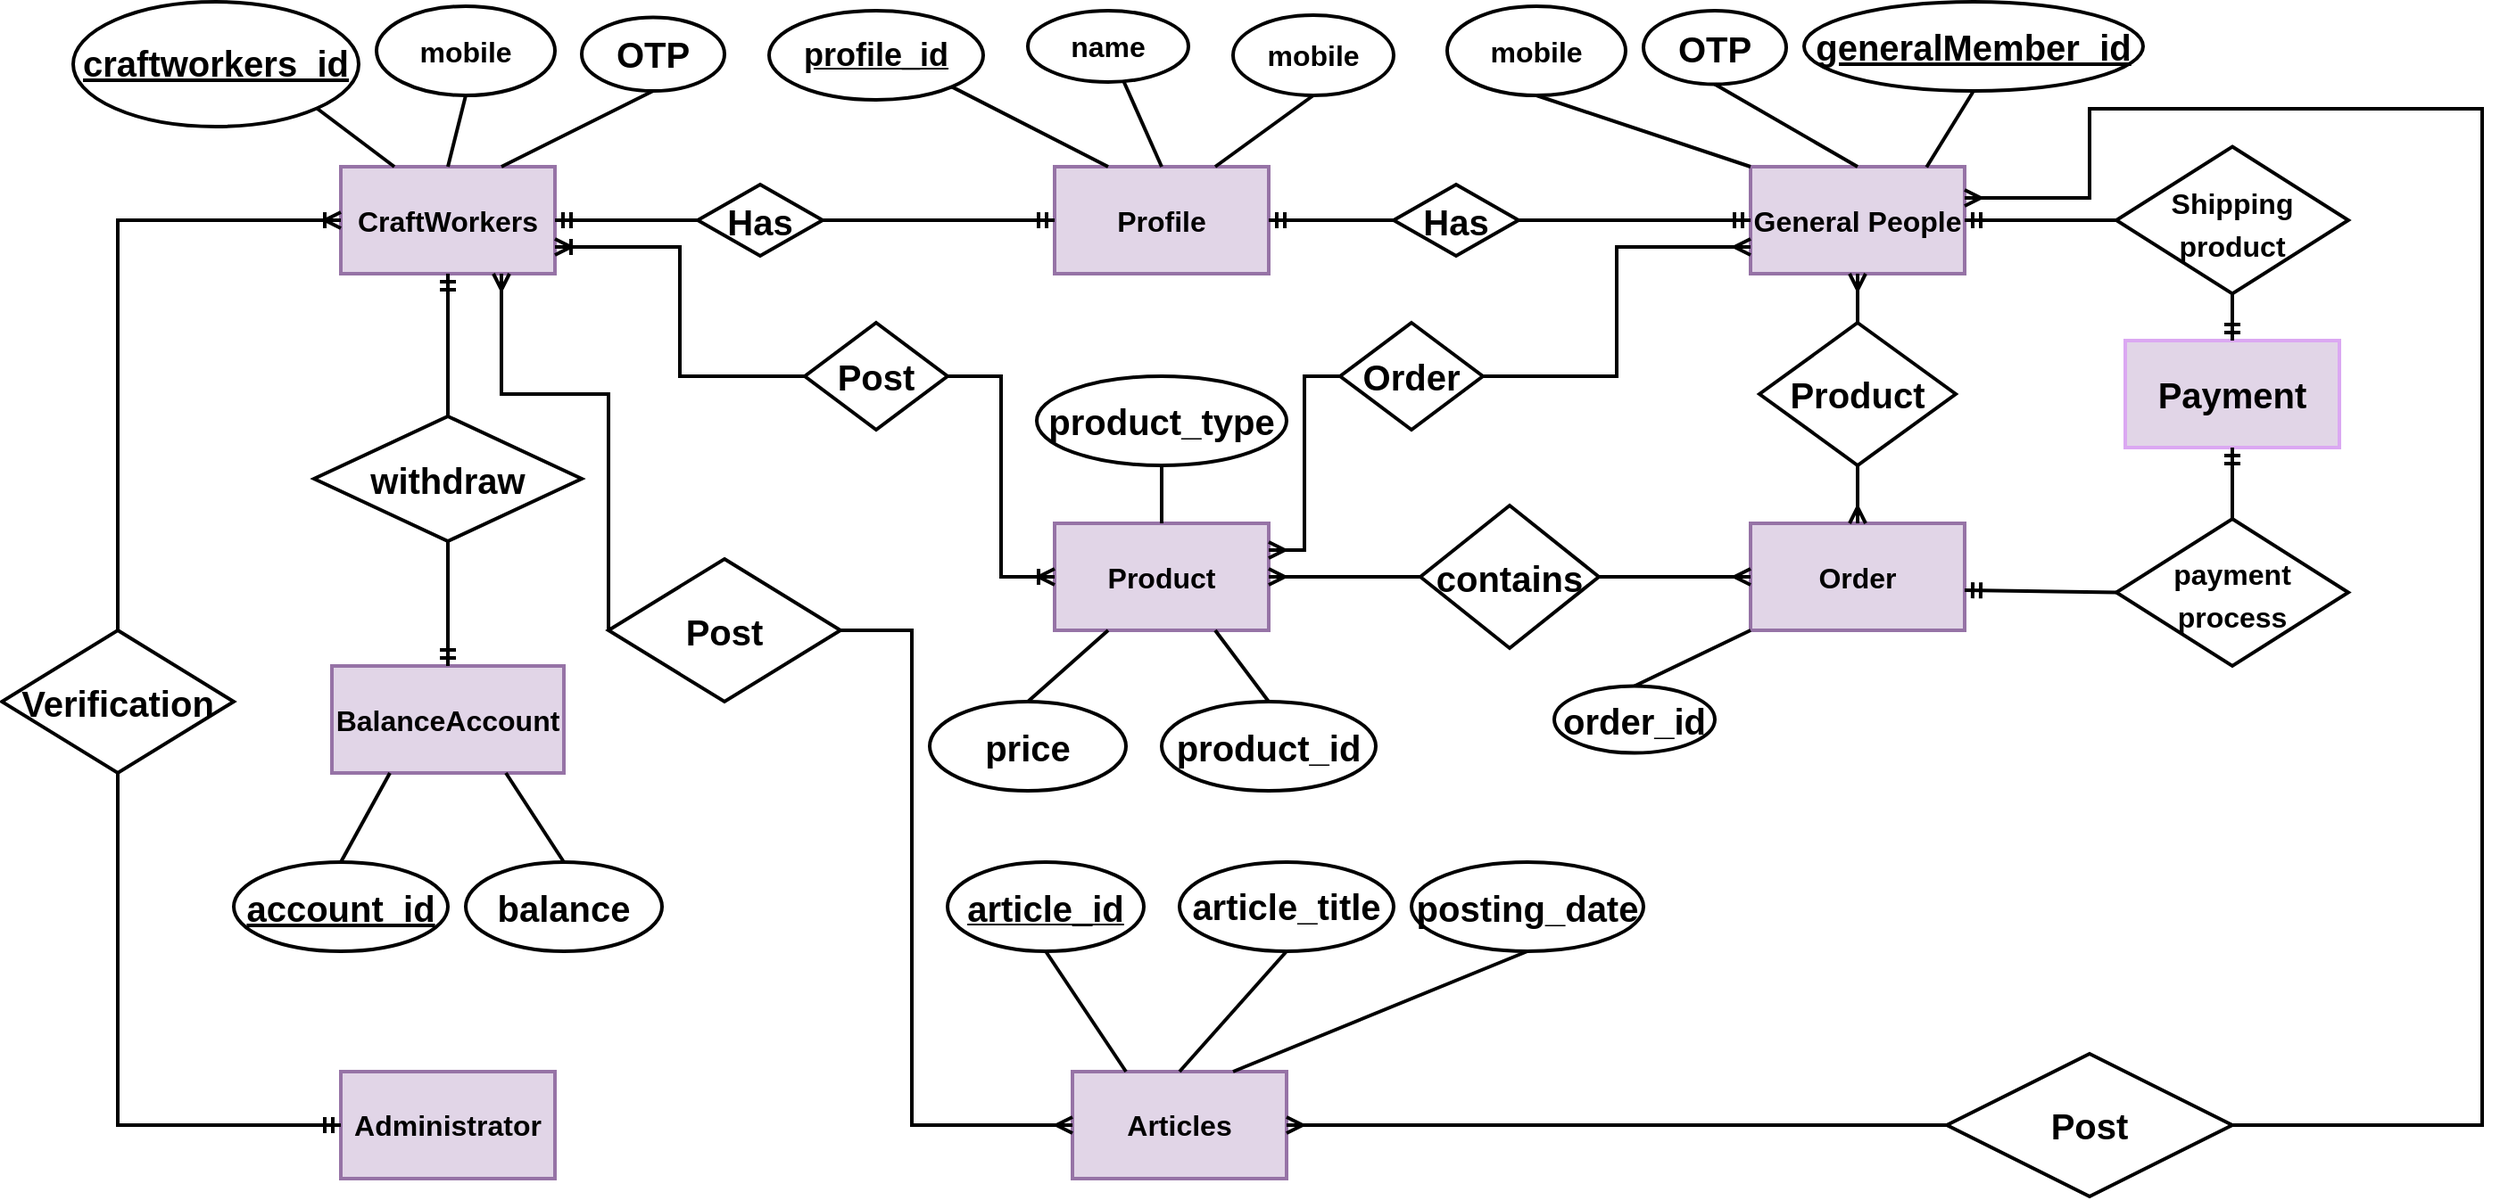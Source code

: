 <mxfile version="17.4.5" type="github">
  <diagram id="XiBJQZjM-zaAcR11aCcq" name="Page-1">
    <mxGraphModel dx="1298" dy="865" grid="1" gridSize="10" guides="1" tooltips="1" connect="1" arrows="1" fold="1" page="1" pageScale="1" pageWidth="1700" pageHeight="1100" math="0" shadow="0">
      <root>
        <mxCell id="0" />
        <mxCell id="1" parent="0" />
        <mxCell id="1zGQ5D4SVl0kbezDFKv9-1" value="&lt;b&gt;&lt;font style=&quot;font-size: 16px&quot;&gt;CraftWorkers&lt;/font&gt;&lt;/b&gt;" style="rounded=0;whiteSpace=wrap;html=1;strokeWidth=2;fillColor=#e1d5e7;strokeColor=#9673a6;" parent="1" vertex="1">
          <mxGeometry x="340" y="262.5" width="120" height="60" as="geometry" />
        </mxCell>
        <mxCell id="1zGQ5D4SVl0kbezDFKv9-2" value="&lt;font style=&quot;font-size: 16px&quot;&gt;&lt;b&gt;&lt;font style=&quot;font-size: 16px&quot;&gt;Profile&lt;/font&gt;&lt;/b&gt;&lt;/font&gt;" style="rounded=0;whiteSpace=wrap;html=1;fontSize=16;strokeWidth=2;fillColor=#e1d5e7;strokeColor=#9673a6;" parent="1" vertex="1">
          <mxGeometry x="740" y="262.5" width="120" height="60" as="geometry" />
        </mxCell>
        <mxCell id="1zGQ5D4SVl0kbezDFKv9-3" value="&lt;b&gt;General People&lt;/b&gt;" style="rounded=0;whiteSpace=wrap;html=1;fontSize=16;strokeWidth=2;fillColor=#e1d5e7;strokeColor=#9673a6;" parent="1" vertex="1">
          <mxGeometry x="1130" y="262.5" width="120" height="60" as="geometry" />
        </mxCell>
        <mxCell id="1zGQ5D4SVl0kbezDFKv9-4" value="&lt;b&gt;Articles&lt;/b&gt;" style="rounded=0;whiteSpace=wrap;html=1;fontSize=16;strokeWidth=2;fillColor=#e1d5e7;strokeColor=#9673a6;" parent="1" vertex="1">
          <mxGeometry x="750" y="770" width="120" height="60" as="geometry" />
        </mxCell>
        <mxCell id="1zGQ5D4SVl0kbezDFKv9-5" value="&lt;b&gt;Product&lt;/b&gt;" style="rounded=0;whiteSpace=wrap;html=1;fontSize=16;strokeWidth=2;fillColor=#e1d5e7;strokeColor=#9673a6;" parent="1" vertex="1">
          <mxGeometry x="740" y="462.5" width="120" height="60" as="geometry" />
        </mxCell>
        <mxCell id="1zGQ5D4SVl0kbezDFKv9-6" value="&lt;b&gt;BalanceAccount&lt;/b&gt;" style="rounded=0;whiteSpace=wrap;html=1;fontSize=16;strokeWidth=2;fillColor=#e1d5e7;strokeColor=#9673a6;" parent="1" vertex="1">
          <mxGeometry x="335" y="542.5" width="130" height="60" as="geometry" />
        </mxCell>
        <mxCell id="1zGQ5D4SVl0kbezDFKv9-7" value="&lt;b&gt;Order&lt;/b&gt;" style="rounded=0;whiteSpace=wrap;html=1;fontSize=16;strokeWidth=2;fillColor=#e1d5e7;strokeColor=#9673a6;" parent="1" vertex="1">
          <mxGeometry x="1130" y="462.5" width="120" height="60" as="geometry" />
        </mxCell>
        <mxCell id="9IpEyqhvjyuEZdurMeZ2-1" value="&lt;b&gt;Administrator&lt;/b&gt;" style="rounded=0;whiteSpace=wrap;html=1;fontSize=16;strokeWidth=2;fillColor=#e1d5e7;strokeColor=#9673a6;" vertex="1" parent="1">
          <mxGeometry x="340" y="770" width="120" height="60" as="geometry" />
        </mxCell>
        <mxCell id="9IpEyqhvjyuEZdurMeZ2-2" value="&lt;b&gt;name&lt;/b&gt;" style="ellipse;whiteSpace=wrap;html=1;fontSize=16;strokeWidth=2;" vertex="1" parent="1">
          <mxGeometry x="725" y="175" width="90" height="40" as="geometry" />
        </mxCell>
        <mxCell id="9IpEyqhvjyuEZdurMeZ2-3" value="&lt;b&gt;mobile&lt;/b&gt;" style="ellipse;whiteSpace=wrap;html=1;fontSize=16;strokeWidth=2;" vertex="1" parent="1">
          <mxGeometry x="840" y="177.5" width="90" height="45" as="geometry" />
        </mxCell>
        <mxCell id="9IpEyqhvjyuEZdurMeZ2-4" value="&lt;font style=&quot;font-size: 18px&quot;&gt;&lt;u&gt;&lt;b&gt;profile_id&lt;/b&gt;&lt;/u&gt;&lt;/font&gt;" style="ellipse;whiteSpace=wrap;html=1;fontSize=16;strokeWidth=2;" vertex="1" parent="1">
          <mxGeometry x="580" y="175" width="120" height="50" as="geometry" />
        </mxCell>
        <mxCell id="9IpEyqhvjyuEZdurMeZ2-5" value="" style="endArrow=none;html=1;rounded=0;fontSize=18;exitX=0.25;exitY=0;exitDx=0;exitDy=0;entryX=1;entryY=1;entryDx=0;entryDy=0;strokeWidth=2;" edge="1" parent="1" source="1zGQ5D4SVl0kbezDFKv9-2" target="9IpEyqhvjyuEZdurMeZ2-4">
          <mxGeometry width="50" height="50" relative="1" as="geometry">
            <mxPoint x="710" y="512.5" as="sourcePoint" />
            <mxPoint x="760" y="462.5" as="targetPoint" />
          </mxGeometry>
        </mxCell>
        <mxCell id="9IpEyqhvjyuEZdurMeZ2-6" value="" style="endArrow=none;html=1;rounded=0;fontSize=18;exitX=0.5;exitY=0;exitDx=0;exitDy=0;strokeWidth=2;" edge="1" parent="1" source="1zGQ5D4SVl0kbezDFKv9-2" target="9IpEyqhvjyuEZdurMeZ2-2">
          <mxGeometry width="50" height="50" relative="1" as="geometry">
            <mxPoint x="710" y="512.5" as="sourcePoint" />
            <mxPoint x="760" y="462.5" as="targetPoint" />
          </mxGeometry>
        </mxCell>
        <mxCell id="9IpEyqhvjyuEZdurMeZ2-7" value="" style="endArrow=none;html=1;rounded=0;fontSize=18;entryX=0.5;entryY=1;entryDx=0;entryDy=0;exitX=0.75;exitY=0;exitDx=0;exitDy=0;strokeWidth=2;" edge="1" parent="1" source="1zGQ5D4SVl0kbezDFKv9-2" target="9IpEyqhvjyuEZdurMeZ2-3">
          <mxGeometry width="50" height="50" relative="1" as="geometry">
            <mxPoint x="710" y="512.5" as="sourcePoint" />
            <mxPoint x="760" y="462.5" as="targetPoint" />
          </mxGeometry>
        </mxCell>
        <mxCell id="9IpEyqhvjyuEZdurMeZ2-8" value="&lt;font style=&quot;font-size: 20px&quot;&gt;&lt;u&gt;&lt;b&gt;craftworkers_id&lt;/b&gt;&lt;/u&gt;&lt;/font&gt;" style="ellipse;whiteSpace=wrap;html=1;fontSize=18;strokeWidth=2;" vertex="1" parent="1">
          <mxGeometry x="190" y="170" width="160" height="70" as="geometry" />
        </mxCell>
        <mxCell id="9IpEyqhvjyuEZdurMeZ2-9" value="&lt;b&gt;mobile&lt;/b&gt;" style="ellipse;whiteSpace=wrap;html=1;fontSize=16;strokeWidth=2;" vertex="1" parent="1">
          <mxGeometry x="360" y="172.5" width="100" height="50" as="geometry" />
        </mxCell>
        <mxCell id="9IpEyqhvjyuEZdurMeZ2-11" value="" style="endArrow=none;html=1;rounded=0;fontSize=19;exitX=1;exitY=1;exitDx=0;exitDy=0;entryX=0.25;entryY=0;entryDx=0;entryDy=0;strokeWidth=2;" edge="1" parent="1" source="9IpEyqhvjyuEZdurMeZ2-8" target="1zGQ5D4SVl0kbezDFKv9-1">
          <mxGeometry width="50" height="50" relative="1" as="geometry">
            <mxPoint x="470" y="342.5" as="sourcePoint" />
            <mxPoint x="520" y="292.5" as="targetPoint" />
          </mxGeometry>
        </mxCell>
        <mxCell id="9IpEyqhvjyuEZdurMeZ2-12" value="" style="endArrow=none;html=1;rounded=0;fontSize=19;entryX=0.5;entryY=1;entryDx=0;entryDy=0;exitX=0.5;exitY=0;exitDx=0;exitDy=0;strokeWidth=2;" edge="1" parent="1" source="1zGQ5D4SVl0kbezDFKv9-1" target="9IpEyqhvjyuEZdurMeZ2-9">
          <mxGeometry width="50" height="50" relative="1" as="geometry">
            <mxPoint x="470" y="342.5" as="sourcePoint" />
            <mxPoint x="520" y="292.5" as="targetPoint" />
          </mxGeometry>
        </mxCell>
        <mxCell id="9IpEyqhvjyuEZdurMeZ2-13" value="&lt;u&gt;&lt;b&gt;generalMember_id&lt;/b&gt;&lt;/u&gt;" style="ellipse;whiteSpace=wrap;html=1;fontSize=20;strokeWidth=2;" vertex="1" parent="1">
          <mxGeometry x="1160" y="170" width="190" height="50" as="geometry" />
        </mxCell>
        <mxCell id="9IpEyqhvjyuEZdurMeZ2-14" value="" style="endArrow=none;html=1;rounded=0;fontSize=20;entryX=0.822;entryY=0.004;entryDx=0;entryDy=0;exitX=0.5;exitY=1;exitDx=0;exitDy=0;strokeWidth=2;entryPerimeter=0;" edge="1" parent="1" source="9IpEyqhvjyuEZdurMeZ2-13" target="1zGQ5D4SVl0kbezDFKv9-3">
          <mxGeometry width="50" height="50" relative="1" as="geometry">
            <mxPoint x="370" y="362.5" as="sourcePoint" />
            <mxPoint x="420" y="312.5" as="targetPoint" />
          </mxGeometry>
        </mxCell>
        <mxCell id="9IpEyqhvjyuEZdurMeZ2-15" value="&lt;b&gt;mobile&lt;/b&gt;" style="ellipse;whiteSpace=wrap;html=1;fontSize=16;strokeWidth=2;" vertex="1" parent="1">
          <mxGeometry x="960" y="172.5" width="100" height="50" as="geometry" />
        </mxCell>
        <mxCell id="9IpEyqhvjyuEZdurMeZ2-16" value="" style="endArrow=none;html=1;rounded=0;fontSize=20;exitX=0.5;exitY=1;exitDx=0;exitDy=0;entryX=0;entryY=0;entryDx=0;entryDy=0;strokeWidth=2;" edge="1" parent="1" source="9IpEyqhvjyuEZdurMeZ2-15" target="1zGQ5D4SVl0kbezDFKv9-3">
          <mxGeometry width="50" height="50" relative="1" as="geometry">
            <mxPoint x="370" y="362.5" as="sourcePoint" />
            <mxPoint x="420" y="312.5" as="targetPoint" />
          </mxGeometry>
        </mxCell>
        <mxCell id="9IpEyqhvjyuEZdurMeZ2-25" value="&lt;u&gt;&lt;b&gt;account_id&lt;/b&gt;&lt;/u&gt;" style="ellipse;whiteSpace=wrap;html=1;fontSize=20;strokeWidth=2;" vertex="1" parent="1">
          <mxGeometry x="280" y="652.5" width="120" height="50" as="geometry" />
        </mxCell>
        <mxCell id="9IpEyqhvjyuEZdurMeZ2-26" value="&lt;b&gt;balance&lt;/b&gt;" style="ellipse;whiteSpace=wrap;html=1;fontSize=20;strokeWidth=2;" vertex="1" parent="1">
          <mxGeometry x="410" y="652.5" width="110" height="50" as="geometry" />
        </mxCell>
        <mxCell id="9IpEyqhvjyuEZdurMeZ2-27" value="" style="endArrow=none;html=1;rounded=0;fontSize=20;entryX=0.25;entryY=1;entryDx=0;entryDy=0;exitX=0.5;exitY=0;exitDx=0;exitDy=0;strokeWidth=2;" edge="1" parent="1" source="9IpEyqhvjyuEZdurMeZ2-25" target="1zGQ5D4SVl0kbezDFKv9-6">
          <mxGeometry width="50" height="50" relative="1" as="geometry">
            <mxPoint x="570" y="562.5" as="sourcePoint" />
            <mxPoint x="620" y="512.5" as="targetPoint" />
          </mxGeometry>
        </mxCell>
        <mxCell id="9IpEyqhvjyuEZdurMeZ2-28" value="" style="endArrow=none;html=1;rounded=0;fontSize=20;entryX=0.75;entryY=1;entryDx=0;entryDy=0;exitX=0.5;exitY=0;exitDx=0;exitDy=0;strokeWidth=2;" edge="1" parent="1" source="9IpEyqhvjyuEZdurMeZ2-26" target="1zGQ5D4SVl0kbezDFKv9-6">
          <mxGeometry width="50" height="50" relative="1" as="geometry">
            <mxPoint x="570" y="562.5" as="sourcePoint" />
            <mxPoint x="620" y="512.5" as="targetPoint" />
          </mxGeometry>
        </mxCell>
        <mxCell id="9IpEyqhvjyuEZdurMeZ2-30" value="" style="edgeStyle=entityRelationEdgeStyle;fontSize=12;html=1;endArrow=ERmandOne;startArrow=none;rounded=0;exitX=1;exitY=0.5;exitDx=0;exitDy=0;entryX=0;entryY=0.5;entryDx=0;entryDy=0;strokeWidth=2;" edge="1" parent="1" source="9IpEyqhvjyuEZdurMeZ2-17" target="1zGQ5D4SVl0kbezDFKv9-2">
          <mxGeometry width="100" height="100" relative="1" as="geometry">
            <mxPoint x="540" y="582.5" as="sourcePoint" />
            <mxPoint x="640" y="482.5" as="targetPoint" />
          </mxGeometry>
        </mxCell>
        <mxCell id="9IpEyqhvjyuEZdurMeZ2-17" value="&lt;b&gt;Has&lt;/b&gt;" style="rhombus;whiteSpace=wrap;html=1;fontSize=20;strokeWidth=2;" vertex="1" parent="1">
          <mxGeometry x="540" y="272.5" width="70" height="40" as="geometry" />
        </mxCell>
        <mxCell id="9IpEyqhvjyuEZdurMeZ2-32" value="" style="edgeStyle=entityRelationEdgeStyle;fontSize=12;html=1;endArrow=none;startArrow=ERmandOne;rounded=0;exitX=1;exitY=0.5;exitDx=0;exitDy=0;entryX=0;entryY=0.5;entryDx=0;entryDy=0;strokeWidth=2;" edge="1" parent="1" source="1zGQ5D4SVl0kbezDFKv9-1" target="9IpEyqhvjyuEZdurMeZ2-17">
          <mxGeometry width="100" height="100" relative="1" as="geometry">
            <mxPoint x="460" y="292.5" as="sourcePoint" />
            <mxPoint x="680" y="292.5" as="targetPoint" />
          </mxGeometry>
        </mxCell>
        <mxCell id="9IpEyqhvjyuEZdurMeZ2-33" value="" style="edgeStyle=entityRelationEdgeStyle;fontSize=12;html=1;endArrow=ERmandOne;startArrow=none;rounded=0;exitX=1;exitY=0.5;exitDx=0;exitDy=0;entryX=0;entryY=0.5;entryDx=0;entryDy=0;strokeWidth=2;" edge="1" parent="1" source="9IpEyqhvjyuEZdurMeZ2-18" target="1zGQ5D4SVl0kbezDFKv9-3">
          <mxGeometry width="100" height="100" relative="1" as="geometry">
            <mxPoint x="540" y="582.5" as="sourcePoint" />
            <mxPoint x="640" y="482.5" as="targetPoint" />
          </mxGeometry>
        </mxCell>
        <mxCell id="9IpEyqhvjyuEZdurMeZ2-18" value="&lt;b&gt;Has&lt;/b&gt;" style="rhombus;whiteSpace=wrap;html=1;fontSize=20;strokeWidth=2;" vertex="1" parent="1">
          <mxGeometry x="930" y="272.5" width="70" height="40" as="geometry" />
        </mxCell>
        <mxCell id="9IpEyqhvjyuEZdurMeZ2-34" value="" style="edgeStyle=entityRelationEdgeStyle;fontSize=12;html=1;endArrow=none;startArrow=ERmandOne;rounded=0;exitX=1;exitY=0.5;exitDx=0;exitDy=0;entryX=0;entryY=0.5;entryDx=0;entryDy=0;strokeWidth=2;" edge="1" parent="1" source="1zGQ5D4SVl0kbezDFKv9-2" target="9IpEyqhvjyuEZdurMeZ2-18">
          <mxGeometry width="100" height="100" relative="1" as="geometry">
            <mxPoint x="800" y="292.5" as="sourcePoint" />
            <mxPoint x="1050" y="292.5" as="targetPoint" />
          </mxGeometry>
        </mxCell>
        <mxCell id="9IpEyqhvjyuEZdurMeZ2-35" value="" style="fontSize=12;html=1;endArrow=ERmandOne;startArrow=none;rounded=0;entryX=0.5;entryY=1;entryDx=0;entryDy=0;exitX=0.5;exitY=0;exitDx=0;exitDy=0;strokeWidth=2;" edge="1" parent="1" source="9IpEyqhvjyuEZdurMeZ2-29" target="1zGQ5D4SVl0kbezDFKv9-1">
          <mxGeometry width="100" height="100" relative="1" as="geometry">
            <mxPoint x="570" y="572.5" as="sourcePoint" />
            <mxPoint x="600" y="392.5" as="targetPoint" />
          </mxGeometry>
        </mxCell>
        <mxCell id="9IpEyqhvjyuEZdurMeZ2-29" value="&lt;b&gt;withdraw&lt;/b&gt;" style="rhombus;whiteSpace=wrap;html=1;fontSize=20;strokeWidth=2;" vertex="1" parent="1">
          <mxGeometry x="325" y="402.5" width="150" height="70" as="geometry" />
        </mxCell>
        <mxCell id="9IpEyqhvjyuEZdurMeZ2-37" value="" style="fontSize=12;html=1;endArrow=none;startArrow=ERmandOne;rounded=0;entryX=0.5;entryY=1;entryDx=0;entryDy=0;exitX=0.5;exitY=0;exitDx=0;exitDy=0;strokeWidth=2;" edge="1" parent="1" source="1zGQ5D4SVl0kbezDFKv9-6" target="9IpEyqhvjyuEZdurMeZ2-29">
          <mxGeometry width="100" height="100" relative="1" as="geometry">
            <mxPoint x="400" y="462.5" as="sourcePoint" />
            <mxPoint x="400" y="322.5" as="targetPoint" />
          </mxGeometry>
        </mxCell>
        <mxCell id="9IpEyqhvjyuEZdurMeZ2-38" value="&lt;b&gt;product_id&lt;/b&gt;" style="ellipse;whiteSpace=wrap;html=1;fontSize=20;strokeWidth=2;" vertex="1" parent="1">
          <mxGeometry x="800" y="562.5" width="120" height="50" as="geometry" />
        </mxCell>
        <mxCell id="9IpEyqhvjyuEZdurMeZ2-39" value="&lt;b&gt;product_type&lt;/b&gt;" style="ellipse;whiteSpace=wrap;html=1;fontSize=20;strokeWidth=2;" vertex="1" parent="1">
          <mxGeometry x="730" y="380" width="140" height="50" as="geometry" />
        </mxCell>
        <mxCell id="9IpEyqhvjyuEZdurMeZ2-41" value="" style="endArrow=none;html=1;rounded=0;fontSize=20;strokeWidth=2;entryX=0.5;entryY=1;entryDx=0;entryDy=0;exitX=0.5;exitY=0;exitDx=0;exitDy=0;" edge="1" parent="1" source="1zGQ5D4SVl0kbezDFKv9-5" target="9IpEyqhvjyuEZdurMeZ2-39">
          <mxGeometry width="50" height="50" relative="1" as="geometry">
            <mxPoint x="620" y="462.5" as="sourcePoint" />
            <mxPoint x="670" y="412.5" as="targetPoint" />
          </mxGeometry>
        </mxCell>
        <mxCell id="9IpEyqhvjyuEZdurMeZ2-43" value="" style="endArrow=none;html=1;rounded=0;fontSize=20;strokeWidth=2;exitX=0.5;exitY=0;exitDx=0;exitDy=0;entryX=0.75;entryY=1;entryDx=0;entryDy=0;" edge="1" parent="1" source="9IpEyqhvjyuEZdurMeZ2-38" target="1zGQ5D4SVl0kbezDFKv9-5">
          <mxGeometry width="50" height="50" relative="1" as="geometry">
            <mxPoint x="780" y="602.5" as="sourcePoint" />
            <mxPoint x="830" y="552.5" as="targetPoint" />
          </mxGeometry>
        </mxCell>
        <mxCell id="9IpEyqhvjyuEZdurMeZ2-52" value="" style="edgeStyle=orthogonalEdgeStyle;fontSize=12;html=1;endArrow=ERoneToMany;startArrow=none;rounded=0;strokeWidth=2;entryX=1;entryY=0.75;entryDx=0;entryDy=0;exitX=0;exitY=0.5;exitDx=0;exitDy=0;" edge="1" parent="1" source="9IpEyqhvjyuEZdurMeZ2-49" target="1zGQ5D4SVl0kbezDFKv9-1">
          <mxGeometry width="100" height="100" relative="1" as="geometry">
            <mxPoint x="790" y="582.5" as="sourcePoint" />
            <mxPoint x="890" y="482.5" as="targetPoint" />
          </mxGeometry>
        </mxCell>
        <mxCell id="9IpEyqhvjyuEZdurMeZ2-49" value="&lt;b&gt;Post&lt;/b&gt;" style="rhombus;whiteSpace=wrap;html=1;fontSize=20;strokeWidth=2;" vertex="1" parent="1">
          <mxGeometry x="600" y="350" width="80" height="60" as="geometry" />
        </mxCell>
        <mxCell id="9IpEyqhvjyuEZdurMeZ2-53" value="" style="edgeStyle=orthogonalEdgeStyle;fontSize=12;html=1;endArrow=none;startArrow=ERoneToMany;rounded=0;strokeWidth=2;entryX=1;entryY=0.5;entryDx=0;entryDy=0;exitX=0;exitY=0.5;exitDx=0;exitDy=0;" edge="1" parent="1" source="1zGQ5D4SVl0kbezDFKv9-5" target="9IpEyqhvjyuEZdurMeZ2-49">
          <mxGeometry width="100" height="100" relative="1" as="geometry">
            <mxPoint x="740" y="552.5" as="sourcePoint" />
            <mxPoint x="460" y="307.5" as="targetPoint" />
          </mxGeometry>
        </mxCell>
        <mxCell id="9IpEyqhvjyuEZdurMeZ2-54" value="&lt;b&gt;price&lt;/b&gt;" style="ellipse;whiteSpace=wrap;html=1;fontSize=20;strokeWidth=2;" vertex="1" parent="1">
          <mxGeometry x="670" y="562.5" width="110" height="50" as="geometry" />
        </mxCell>
        <mxCell id="9IpEyqhvjyuEZdurMeZ2-55" value="" style="endArrow=none;html=1;rounded=0;fontSize=20;strokeWidth=2;entryX=0.25;entryY=1;entryDx=0;entryDy=0;exitX=0.5;exitY=0;exitDx=0;exitDy=0;" edge="1" parent="1" source="9IpEyqhvjyuEZdurMeZ2-54" target="1zGQ5D4SVl0kbezDFKv9-5">
          <mxGeometry width="50" height="50" relative="1" as="geometry">
            <mxPoint x="820" y="562.5" as="sourcePoint" />
            <mxPoint x="870" y="512.5" as="targetPoint" />
          </mxGeometry>
        </mxCell>
        <mxCell id="9IpEyqhvjyuEZdurMeZ2-60" value="" style="edgeStyle=orthogonalEdgeStyle;fontSize=12;html=1;endArrow=ERmany;startArrow=none;rounded=0;strokeWidth=2;exitX=1;exitY=0.5;exitDx=0;exitDy=0;entryX=0;entryY=0.75;entryDx=0;entryDy=0;" edge="1" parent="1" source="9IpEyqhvjyuEZdurMeZ2-57" target="1zGQ5D4SVl0kbezDFKv9-3">
          <mxGeometry width="100" height="100" relative="1" as="geometry">
            <mxPoint x="680" y="542.5" as="sourcePoint" />
            <mxPoint x="780" y="442.5" as="targetPoint" />
          </mxGeometry>
        </mxCell>
        <mxCell id="9IpEyqhvjyuEZdurMeZ2-57" value="&lt;b&gt;Order&lt;/b&gt;" style="rhombus;whiteSpace=wrap;html=1;fontSize=20;strokeWidth=2;" vertex="1" parent="1">
          <mxGeometry x="900" y="350" width="80" height="60" as="geometry" />
        </mxCell>
        <mxCell id="9IpEyqhvjyuEZdurMeZ2-62" value="" style="edgeStyle=orthogonalEdgeStyle;fontSize=12;html=1;endArrow=none;startArrow=ERmany;rounded=0;strokeWidth=2;exitX=1;exitY=0.25;exitDx=0;exitDy=0;entryX=0;entryY=0.5;entryDx=0;entryDy=0;" edge="1" parent="1" source="1zGQ5D4SVl0kbezDFKv9-5" target="9IpEyqhvjyuEZdurMeZ2-57">
          <mxGeometry width="100" height="100" relative="1" as="geometry">
            <mxPoint x="860" y="552.5" as="sourcePoint" />
            <mxPoint x="950" y="432.5" as="targetPoint" />
          </mxGeometry>
        </mxCell>
        <mxCell id="9IpEyqhvjyuEZdurMeZ2-63" value="" style="fontSize=12;html=1;endArrow=ERoneToMany;startArrow=none;rounded=0;strokeWidth=2;exitX=0.5;exitY=0;exitDx=0;exitDy=0;entryX=0;entryY=0.5;entryDx=0;entryDy=0;edgeStyle=orthogonalEdgeStyle;" edge="1" parent="1" source="9IpEyqhvjyuEZdurMeZ2-64" target="1zGQ5D4SVl0kbezDFKv9-1">
          <mxGeometry width="100" height="100" relative="1" as="geometry">
            <mxPoint x="600" y="702.5" as="sourcePoint" />
            <mxPoint x="290" y="402.5" as="targetPoint" />
          </mxGeometry>
        </mxCell>
        <mxCell id="9IpEyqhvjyuEZdurMeZ2-64" value="&lt;b&gt;Verification&lt;/b&gt;" style="rhombus;whiteSpace=wrap;html=1;fontSize=20;strokeWidth=2;" vertex="1" parent="1">
          <mxGeometry x="150" y="522.5" width="130" height="80" as="geometry" />
        </mxCell>
        <mxCell id="9IpEyqhvjyuEZdurMeZ2-65" value="" style="fontSize=12;html=1;endArrow=none;startArrow=ERmandOne;rounded=0;strokeWidth=2;exitX=0;exitY=0.5;exitDx=0;exitDy=0;entryX=0.5;entryY=1;entryDx=0;entryDy=0;edgeStyle=orthogonalEdgeStyle;" edge="1" parent="1" source="9IpEyqhvjyuEZdurMeZ2-1" target="9IpEyqhvjyuEZdurMeZ2-64">
          <mxGeometry width="100" height="100" relative="1" as="geometry">
            <mxPoint x="340" y="832.5" as="sourcePoint" />
            <mxPoint x="230" y="622.5" as="targetPoint" />
          </mxGeometry>
        </mxCell>
        <mxCell id="9IpEyqhvjyuEZdurMeZ2-70" value="" style="fontSize=12;html=1;endArrow=ERmany;startArrow=none;rounded=0;strokeWidth=2;entryX=0.5;entryY=1;entryDx=0;entryDy=0;exitX=0.5;exitY=0;exitDx=0;exitDy=0;" edge="1" parent="1" source="9IpEyqhvjyuEZdurMeZ2-74" target="1zGQ5D4SVl0kbezDFKv9-3">
          <mxGeometry width="100" height="100" relative="1" as="geometry">
            <mxPoint x="990" y="390" as="sourcePoint" />
            <mxPoint x="1090" y="290" as="targetPoint" />
          </mxGeometry>
        </mxCell>
        <mxCell id="9IpEyqhvjyuEZdurMeZ2-74" value="&lt;b&gt;Product&lt;/b&gt;" style="rhombus;whiteSpace=wrap;html=1;fontSize=20;strokeWidth=2;" vertex="1" parent="1">
          <mxGeometry x="1135" y="350" width="110" height="80" as="geometry" />
        </mxCell>
        <mxCell id="9IpEyqhvjyuEZdurMeZ2-75" value="" style="fontSize=12;html=1;endArrow=none;startArrow=ERmany;rounded=0;strokeWidth=2;entryX=0.5;entryY=1;entryDx=0;entryDy=0;exitX=0.5;exitY=0;exitDx=0;exitDy=0;" edge="1" parent="1" source="1zGQ5D4SVl0kbezDFKv9-7" target="9IpEyqhvjyuEZdurMeZ2-74">
          <mxGeometry width="100" height="100" relative="1" as="geometry">
            <mxPoint x="1190.0" y="490.0" as="sourcePoint" />
            <mxPoint x="1190.0" y="322.5" as="targetPoint" />
          </mxGeometry>
        </mxCell>
        <mxCell id="9IpEyqhvjyuEZdurMeZ2-76" value="&lt;b&gt;order_id&lt;/b&gt;" style="ellipse;whiteSpace=wrap;html=1;fontSize=20;strokeWidth=2;" vertex="1" parent="1">
          <mxGeometry x="1020" y="553.75" width="90" height="37.5" as="geometry" />
        </mxCell>
        <mxCell id="9IpEyqhvjyuEZdurMeZ2-77" value="" style="endArrow=none;html=1;rounded=0;fontSize=20;strokeWidth=2;exitX=0;exitY=1;exitDx=0;exitDy=0;entryX=0.5;entryY=0;entryDx=0;entryDy=0;" edge="1" parent="1" source="1zGQ5D4SVl0kbezDFKv9-7" target="9IpEyqhvjyuEZdurMeZ2-76">
          <mxGeometry width="50" height="50" relative="1" as="geometry">
            <mxPoint x="1090" y="550" as="sourcePoint" />
            <mxPoint x="1065" y="560" as="targetPoint" />
          </mxGeometry>
        </mxCell>
        <mxCell id="9IpEyqhvjyuEZdurMeZ2-78" value="" style="fontSize=12;html=1;endArrow=ERmany;startArrow=none;rounded=0;strokeWidth=2;exitX=1;exitY=0.5;exitDx=0;exitDy=0;entryX=0;entryY=0.5;entryDx=0;entryDy=0;" edge="1" parent="1" source="9IpEyqhvjyuEZdurMeZ2-79" target="1zGQ5D4SVl0kbezDFKv9-7">
          <mxGeometry width="100" height="100" relative="1" as="geometry">
            <mxPoint x="1000" y="540" as="sourcePoint" />
            <mxPoint x="1100" y="440" as="targetPoint" />
          </mxGeometry>
        </mxCell>
        <mxCell id="9IpEyqhvjyuEZdurMeZ2-79" value="&lt;b&gt;contains&lt;/b&gt;" style="rhombus;whiteSpace=wrap;html=1;fontSize=20;strokeWidth=2;" vertex="1" parent="1">
          <mxGeometry x="945" y="452.5" width="100" height="80" as="geometry" />
        </mxCell>
        <mxCell id="9IpEyqhvjyuEZdurMeZ2-80" value="" style="fontSize=12;html=1;endArrow=none;startArrow=ERmany;rounded=0;strokeWidth=2;exitX=1;exitY=0.5;exitDx=0;exitDy=0;entryX=0;entryY=0.5;entryDx=0;entryDy=0;" edge="1" parent="1" source="1zGQ5D4SVl0kbezDFKv9-5" target="9IpEyqhvjyuEZdurMeZ2-79">
          <mxGeometry width="100" height="100" relative="1" as="geometry">
            <mxPoint x="860" y="507.5" as="sourcePoint" />
            <mxPoint x="1130" y="520" as="targetPoint" />
          </mxGeometry>
        </mxCell>
        <mxCell id="9IpEyqhvjyuEZdurMeZ2-81" value="&lt;b&gt;Payment&lt;/b&gt;" style="rounded=0;whiteSpace=wrap;html=1;fontSize=20;strokeWidth=2;fillColor=#e1d5e7;strokeColor=#DBA8F2;" vertex="1" parent="1">
          <mxGeometry x="1340" y="360" width="120" height="60" as="geometry" />
        </mxCell>
        <mxCell id="9IpEyqhvjyuEZdurMeZ2-83" value="" style="fontSize=12;html=1;endArrow=ERmandOne;startArrow=none;rounded=0;strokeWidth=2;exitX=0.5;exitY=0;exitDx=0;exitDy=0;entryX=0.5;entryY=1;entryDx=0;entryDy=0;elbow=vertical;" edge="1" parent="1" source="9IpEyqhvjyuEZdurMeZ2-82" target="9IpEyqhvjyuEZdurMeZ2-81">
          <mxGeometry width="100" height="100" relative="1" as="geometry">
            <mxPoint x="1180" y="580" as="sourcePoint" />
            <mxPoint x="1280" y="480" as="targetPoint" />
          </mxGeometry>
        </mxCell>
        <mxCell id="9IpEyqhvjyuEZdurMeZ2-82" value="&lt;font style=&quot;font-size: 16px&quot;&gt;&lt;b&gt;payment process&lt;/b&gt;&lt;/font&gt;" style="rhombus;whiteSpace=wrap;html=1;fontSize=20;strokeWidth=2;" vertex="1" parent="1">
          <mxGeometry x="1335" y="460" width="130" height="82.5" as="geometry" />
        </mxCell>
        <mxCell id="9IpEyqhvjyuEZdurMeZ2-84" value="" style="fontSize=12;html=1;endArrow=none;startArrow=ERmandOne;rounded=0;strokeWidth=2;exitX=1;exitY=0.625;exitDx=0;exitDy=0;exitPerimeter=0;entryX=0;entryY=0.5;entryDx=0;entryDy=0;elbow=vertical;" edge="1" parent="1" source="1zGQ5D4SVl0kbezDFKv9-7" target="9IpEyqhvjyuEZdurMeZ2-82">
          <mxGeometry width="100" height="100" relative="1" as="geometry">
            <mxPoint x="1250" y="500.0" as="sourcePoint" />
            <mxPoint x="1450" y="420.0" as="targetPoint" />
          </mxGeometry>
        </mxCell>
        <mxCell id="9IpEyqhvjyuEZdurMeZ2-86" value="" style="fontSize=12;html=1;endArrow=ERmandOne;startArrow=none;rounded=0;strokeWidth=2;elbow=vertical;entryX=1;entryY=0.5;entryDx=0;entryDy=0;exitX=0;exitY=0.5;exitDx=0;exitDy=0;" edge="1" parent="1" source="9IpEyqhvjyuEZdurMeZ2-85" target="1zGQ5D4SVl0kbezDFKv9-3">
          <mxGeometry width="100" height="100" relative="1" as="geometry">
            <mxPoint x="1360" y="420" as="sourcePoint" />
            <mxPoint x="1460" y="320" as="targetPoint" />
          </mxGeometry>
        </mxCell>
        <mxCell id="9IpEyqhvjyuEZdurMeZ2-85" value="&lt;font style=&quot;font-size: 16px&quot;&gt;&lt;b&gt;&lt;font style=&quot;font-size: 16px&quot;&gt;Shipping product&lt;/font&gt;&lt;/b&gt;&lt;/font&gt;" style="rhombus;whiteSpace=wrap;html=1;fontSize=20;strokeWidth=2;" vertex="1" parent="1">
          <mxGeometry x="1335" y="251.25" width="130" height="82.5" as="geometry" />
        </mxCell>
        <mxCell id="9IpEyqhvjyuEZdurMeZ2-87" value="" style="fontSize=12;html=1;endArrow=none;startArrow=ERmandOne;rounded=0;strokeWidth=2;elbow=vertical;entryX=0.5;entryY=1;entryDx=0;entryDy=0;exitX=0.5;exitY=0;exitDx=0;exitDy=0;" edge="1" parent="1" source="9IpEyqhvjyuEZdurMeZ2-81" target="9IpEyqhvjyuEZdurMeZ2-85">
          <mxGeometry width="100" height="100" relative="1" as="geometry">
            <mxPoint x="1400" y="360" as="sourcePoint" />
            <mxPoint x="1250" y="292.5" as="targetPoint" />
          </mxGeometry>
        </mxCell>
        <mxCell id="9IpEyqhvjyuEZdurMeZ2-88" value="&lt;u&gt;&lt;font style=&quot;font-size: 20px&quot;&gt;&lt;b&gt;article_id&lt;/b&gt;&lt;/font&gt;&lt;/u&gt;" style="ellipse;whiteSpace=wrap;html=1;fontSize=16;strokeWidth=2;" vertex="1" parent="1">
          <mxGeometry x="680" y="652.5" width="110" height="50" as="geometry" />
        </mxCell>
        <mxCell id="9IpEyqhvjyuEZdurMeZ2-89" value="&lt;font style=&quot;font-size: 20px&quot;&gt;&lt;b&gt;article_title&lt;/b&gt;&lt;/font&gt;" style="ellipse;whiteSpace=wrap;html=1;fontSize=18;strokeWidth=2;" vertex="1" parent="1">
          <mxGeometry x="810" y="652.5" width="120" height="50" as="geometry" />
        </mxCell>
        <mxCell id="9IpEyqhvjyuEZdurMeZ2-90" value="&lt;b&gt;posting_date&lt;/b&gt;" style="ellipse;whiteSpace=wrap;html=1;fontSize=20;strokeWidth=2;" vertex="1" parent="1">
          <mxGeometry x="940" y="652.5" width="130" height="50" as="geometry" />
        </mxCell>
        <mxCell id="9IpEyqhvjyuEZdurMeZ2-91" value="" style="endArrow=none;html=1;rounded=0;fontSize=20;strokeWidth=2;elbow=vertical;entryX=0.5;entryY=1;entryDx=0;entryDy=0;exitX=0.5;exitY=0;exitDx=0;exitDy=0;" edge="1" parent="1" source="1zGQ5D4SVl0kbezDFKv9-4" target="9IpEyqhvjyuEZdurMeZ2-89">
          <mxGeometry width="50" height="50" relative="1" as="geometry">
            <mxPoint x="940" y="770" as="sourcePoint" />
            <mxPoint x="990" y="720" as="targetPoint" />
          </mxGeometry>
        </mxCell>
        <mxCell id="9IpEyqhvjyuEZdurMeZ2-92" value="" style="endArrow=none;html=1;rounded=0;fontSize=20;strokeWidth=2;elbow=vertical;entryX=0.5;entryY=1;entryDx=0;entryDy=0;exitX=0.25;exitY=0;exitDx=0;exitDy=0;" edge="1" parent="1" source="1zGQ5D4SVl0kbezDFKv9-4" target="9IpEyqhvjyuEZdurMeZ2-88">
          <mxGeometry width="50" height="50" relative="1" as="geometry">
            <mxPoint x="940" y="770" as="sourcePoint" />
            <mxPoint x="990" y="720" as="targetPoint" />
          </mxGeometry>
        </mxCell>
        <mxCell id="9IpEyqhvjyuEZdurMeZ2-93" value="" style="endArrow=none;html=1;rounded=0;fontSize=20;strokeWidth=2;elbow=vertical;exitX=0.75;exitY=0;exitDx=0;exitDy=0;entryX=0.5;entryY=1;entryDx=0;entryDy=0;" edge="1" parent="1" source="1zGQ5D4SVl0kbezDFKv9-4" target="9IpEyqhvjyuEZdurMeZ2-90">
          <mxGeometry width="50" height="50" relative="1" as="geometry">
            <mxPoint x="940" y="800" as="sourcePoint" />
            <mxPoint x="990" y="750" as="targetPoint" />
          </mxGeometry>
        </mxCell>
        <mxCell id="9IpEyqhvjyuEZdurMeZ2-94" value="" style="edgeStyle=elbowEdgeStyle;fontSize=12;html=1;endArrow=ERmany;startArrow=none;rounded=0;strokeWidth=2;exitX=0;exitY=0.5;exitDx=0;exitDy=0;entryX=0.75;entryY=1;entryDx=0;entryDy=0;elbow=vertical;" edge="1" parent="1" source="9IpEyqhvjyuEZdurMeZ2-96" target="1zGQ5D4SVl0kbezDFKv9-1">
          <mxGeometry width="100" height="100" relative="1" as="geometry">
            <mxPoint x="930" y="680" as="sourcePoint" />
            <mxPoint x="1030" y="580" as="targetPoint" />
            <Array as="points">
              <mxPoint x="470" y="390" />
            </Array>
          </mxGeometry>
        </mxCell>
        <mxCell id="9IpEyqhvjyuEZdurMeZ2-95" value="" style="edgeStyle=orthogonalEdgeStyle;fontSize=12;html=1;endArrow=ERmany;startArrow=none;rounded=0;strokeWidth=2;elbow=vertical;exitX=1;exitY=0.5;exitDx=0;exitDy=0;" edge="1" parent="1" source="9IpEyqhvjyuEZdurMeZ2-98" target="1zGQ5D4SVl0kbezDFKv9-3">
          <mxGeometry width="100" height="100" relative="1" as="geometry">
            <mxPoint x="930" y="470" as="sourcePoint" />
            <mxPoint x="1240" y="260" as="targetPoint" />
            <Array as="points">
              <mxPoint x="1540" y="800" />
              <mxPoint x="1540" y="230" />
              <mxPoint x="1320" y="230" />
              <mxPoint x="1320" y="280" />
            </Array>
          </mxGeometry>
        </mxCell>
        <mxCell id="9IpEyqhvjyuEZdurMeZ2-96" value="&lt;b&gt;Post&lt;/b&gt;" style="rhombus;whiteSpace=wrap;html=1;fontSize=20;strokeWidth=2;" vertex="1" parent="1">
          <mxGeometry x="490" y="482.5" width="130" height="80" as="geometry" />
        </mxCell>
        <mxCell id="9IpEyqhvjyuEZdurMeZ2-97" value="" style="fontSize=12;html=1;endArrow=none;startArrow=ERmany;rounded=0;strokeWidth=2;exitX=0;exitY=0.5;exitDx=0;exitDy=0;entryX=1;entryY=0.5;entryDx=0;entryDy=0;edgeStyle=orthogonalEdgeStyle;" edge="1" parent="1" source="1zGQ5D4SVl0kbezDFKv9-4" target="9IpEyqhvjyuEZdurMeZ2-96">
          <mxGeometry width="100" height="100" relative="1" as="geometry">
            <mxPoint x="750" y="800" as="sourcePoint" />
            <mxPoint x="430" y="322.5" as="targetPoint" />
            <Array as="points">
              <mxPoint x="660" y="800" />
              <mxPoint x="660" y="523" />
            </Array>
          </mxGeometry>
        </mxCell>
        <mxCell id="9IpEyqhvjyuEZdurMeZ2-98" value="&lt;b&gt;Post&lt;/b&gt;" style="rhombus;whiteSpace=wrap;html=1;fontSize=20;strokeWidth=2;" vertex="1" parent="1">
          <mxGeometry x="1240" y="760" width="160" height="80" as="geometry" />
        </mxCell>
        <mxCell id="9IpEyqhvjyuEZdurMeZ2-99" value="" style="edgeStyle=orthogonalEdgeStyle;fontSize=12;html=1;endArrow=none;startArrow=ERmany;rounded=0;strokeWidth=2;elbow=vertical;exitX=1;exitY=0.5;exitDx=0;exitDy=0;" edge="1" parent="1" source="1zGQ5D4SVl0kbezDFKv9-4" target="9IpEyqhvjyuEZdurMeZ2-98">
          <mxGeometry width="100" height="100" relative="1" as="geometry">
            <mxPoint x="870" y="800" as="sourcePoint" />
            <mxPoint x="1210.143" y="262.5" as="targetPoint" />
            <Array as="points" />
          </mxGeometry>
        </mxCell>
        <mxCell id="9IpEyqhvjyuEZdurMeZ2-100" value="&lt;b&gt;OTP&lt;/b&gt;" style="ellipse;whiteSpace=wrap;html=1;fontSize=20;strokeWidth=2;" vertex="1" parent="1">
          <mxGeometry x="475" y="178.75" width="80" height="41.25" as="geometry" />
        </mxCell>
        <mxCell id="9IpEyqhvjyuEZdurMeZ2-101" value="" style="endArrow=none;html=1;rounded=0;fontSize=20;strokeWidth=2;elbow=vertical;entryX=0.5;entryY=1;entryDx=0;entryDy=0;exitX=0.75;exitY=0;exitDx=0;exitDy=0;" edge="1" parent="1" source="1zGQ5D4SVl0kbezDFKv9-1" target="9IpEyqhvjyuEZdurMeZ2-100">
          <mxGeometry width="50" height="50" relative="1" as="geometry">
            <mxPoint x="430" y="260" as="sourcePoint" />
            <mxPoint x="460" y="180" as="targetPoint" />
          </mxGeometry>
        </mxCell>
        <mxCell id="9IpEyqhvjyuEZdurMeZ2-102" value="&lt;b&gt;OTP&lt;/b&gt;" style="ellipse;whiteSpace=wrap;html=1;fontSize=20;strokeWidth=2;" vertex="1" parent="1">
          <mxGeometry x="1070" y="175" width="80" height="41.25" as="geometry" />
        </mxCell>
        <mxCell id="9IpEyqhvjyuEZdurMeZ2-103" value="" style="endArrow=none;html=1;rounded=0;fontSize=20;strokeWidth=2;elbow=vertical;entryX=0.5;entryY=1;entryDx=0;entryDy=0;exitX=0.5;exitY=0;exitDx=0;exitDy=0;" edge="1" parent="1" source="1zGQ5D4SVl0kbezDFKv9-3" target="9IpEyqhvjyuEZdurMeZ2-102">
          <mxGeometry width="50" height="50" relative="1" as="geometry">
            <mxPoint x="1190" y="210" as="sourcePoint" />
            <mxPoint x="1240" y="160" as="targetPoint" />
          </mxGeometry>
        </mxCell>
      </root>
    </mxGraphModel>
  </diagram>
</mxfile>
